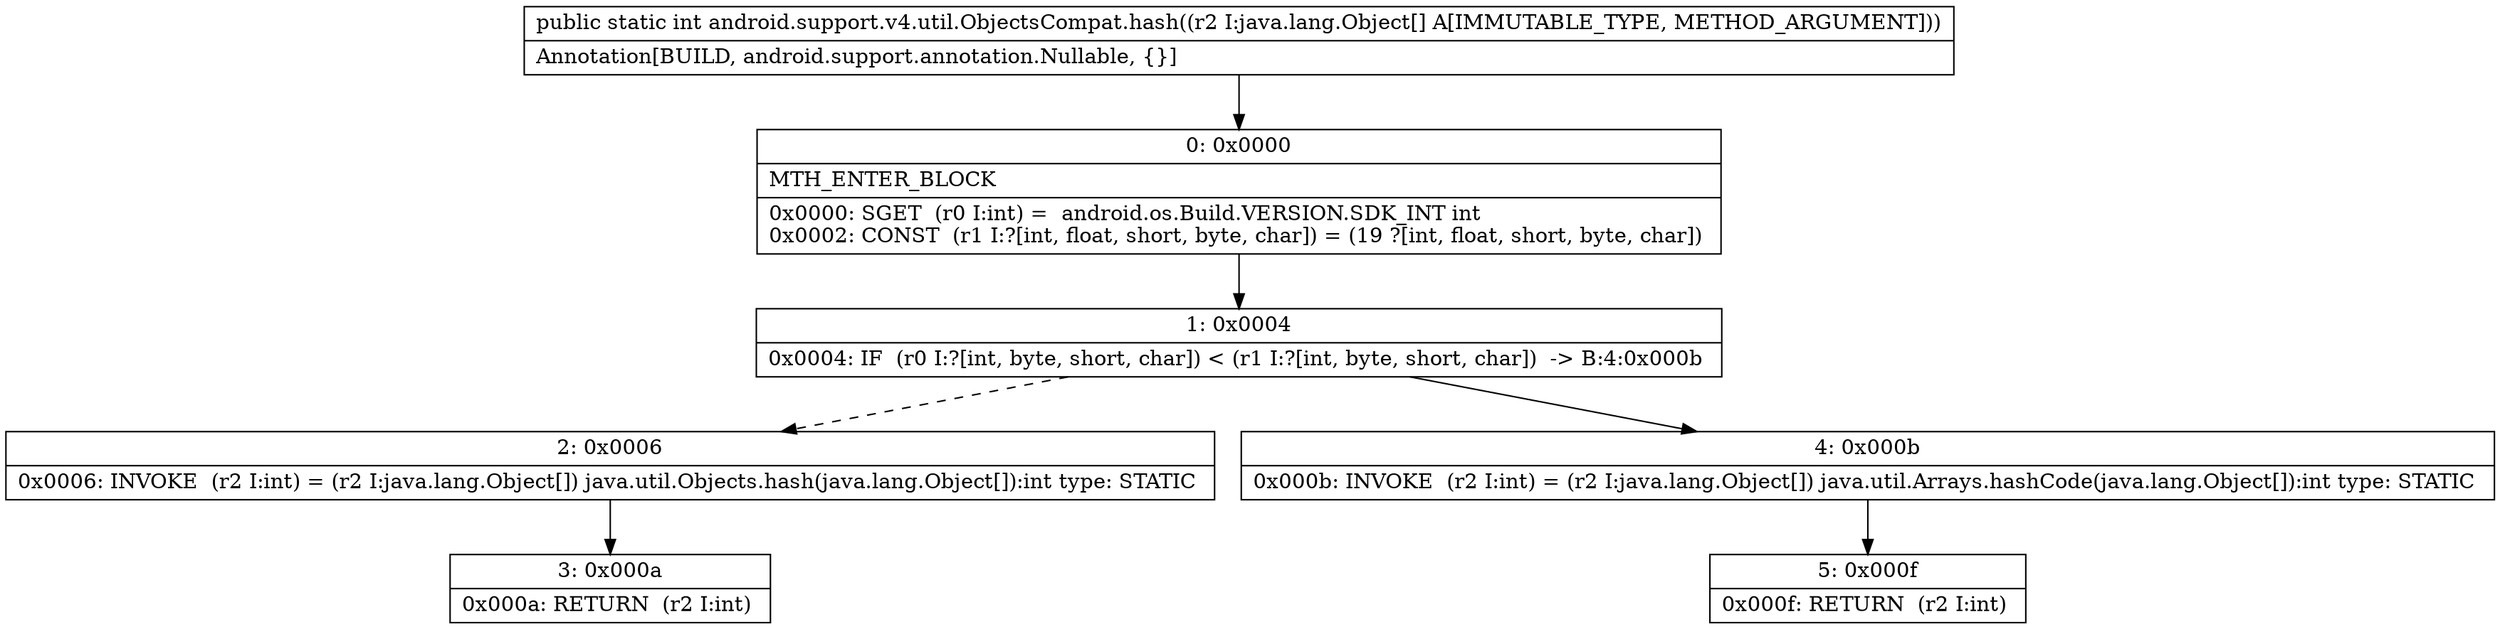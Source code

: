 digraph "CFG forandroid.support.v4.util.ObjectsCompat.hash([Ljava\/lang\/Object;)I" {
Node_0 [shape=record,label="{0\:\ 0x0000|MTH_ENTER_BLOCK\l|0x0000: SGET  (r0 I:int) =  android.os.Build.VERSION.SDK_INT int \l0x0002: CONST  (r1 I:?[int, float, short, byte, char]) = (19 ?[int, float, short, byte, char]) \l}"];
Node_1 [shape=record,label="{1\:\ 0x0004|0x0004: IF  (r0 I:?[int, byte, short, char]) \< (r1 I:?[int, byte, short, char])  \-\> B:4:0x000b \l}"];
Node_2 [shape=record,label="{2\:\ 0x0006|0x0006: INVOKE  (r2 I:int) = (r2 I:java.lang.Object[]) java.util.Objects.hash(java.lang.Object[]):int type: STATIC \l}"];
Node_3 [shape=record,label="{3\:\ 0x000a|0x000a: RETURN  (r2 I:int) \l}"];
Node_4 [shape=record,label="{4\:\ 0x000b|0x000b: INVOKE  (r2 I:int) = (r2 I:java.lang.Object[]) java.util.Arrays.hashCode(java.lang.Object[]):int type: STATIC \l}"];
Node_5 [shape=record,label="{5\:\ 0x000f|0x000f: RETURN  (r2 I:int) \l}"];
MethodNode[shape=record,label="{public static int android.support.v4.util.ObjectsCompat.hash((r2 I:java.lang.Object[] A[IMMUTABLE_TYPE, METHOD_ARGUMENT]))  | Annotation[BUILD, android.support.annotation.Nullable, \{\}]\l}"];
MethodNode -> Node_0;
Node_0 -> Node_1;
Node_1 -> Node_2[style=dashed];
Node_1 -> Node_4;
Node_2 -> Node_3;
Node_4 -> Node_5;
}

